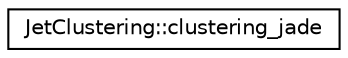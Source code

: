 digraph "Graphical Class Hierarchy"
{
 // LATEX_PDF_SIZE
  edge [fontname="Helvetica",fontsize="10",labelfontname="Helvetica",labelfontsize="10"];
  node [fontname="Helvetica",fontsize="10",shape=record];
  rankdir="LR";
  Node0 [label="JetClustering::clustering_jade",height=0.2,width=0.4,color="black", fillcolor="white", style="filled",URL="$struct_jet_clustering_1_1clustering__jade.html",tooltip="Jet Clustering interface for jade."];
}
